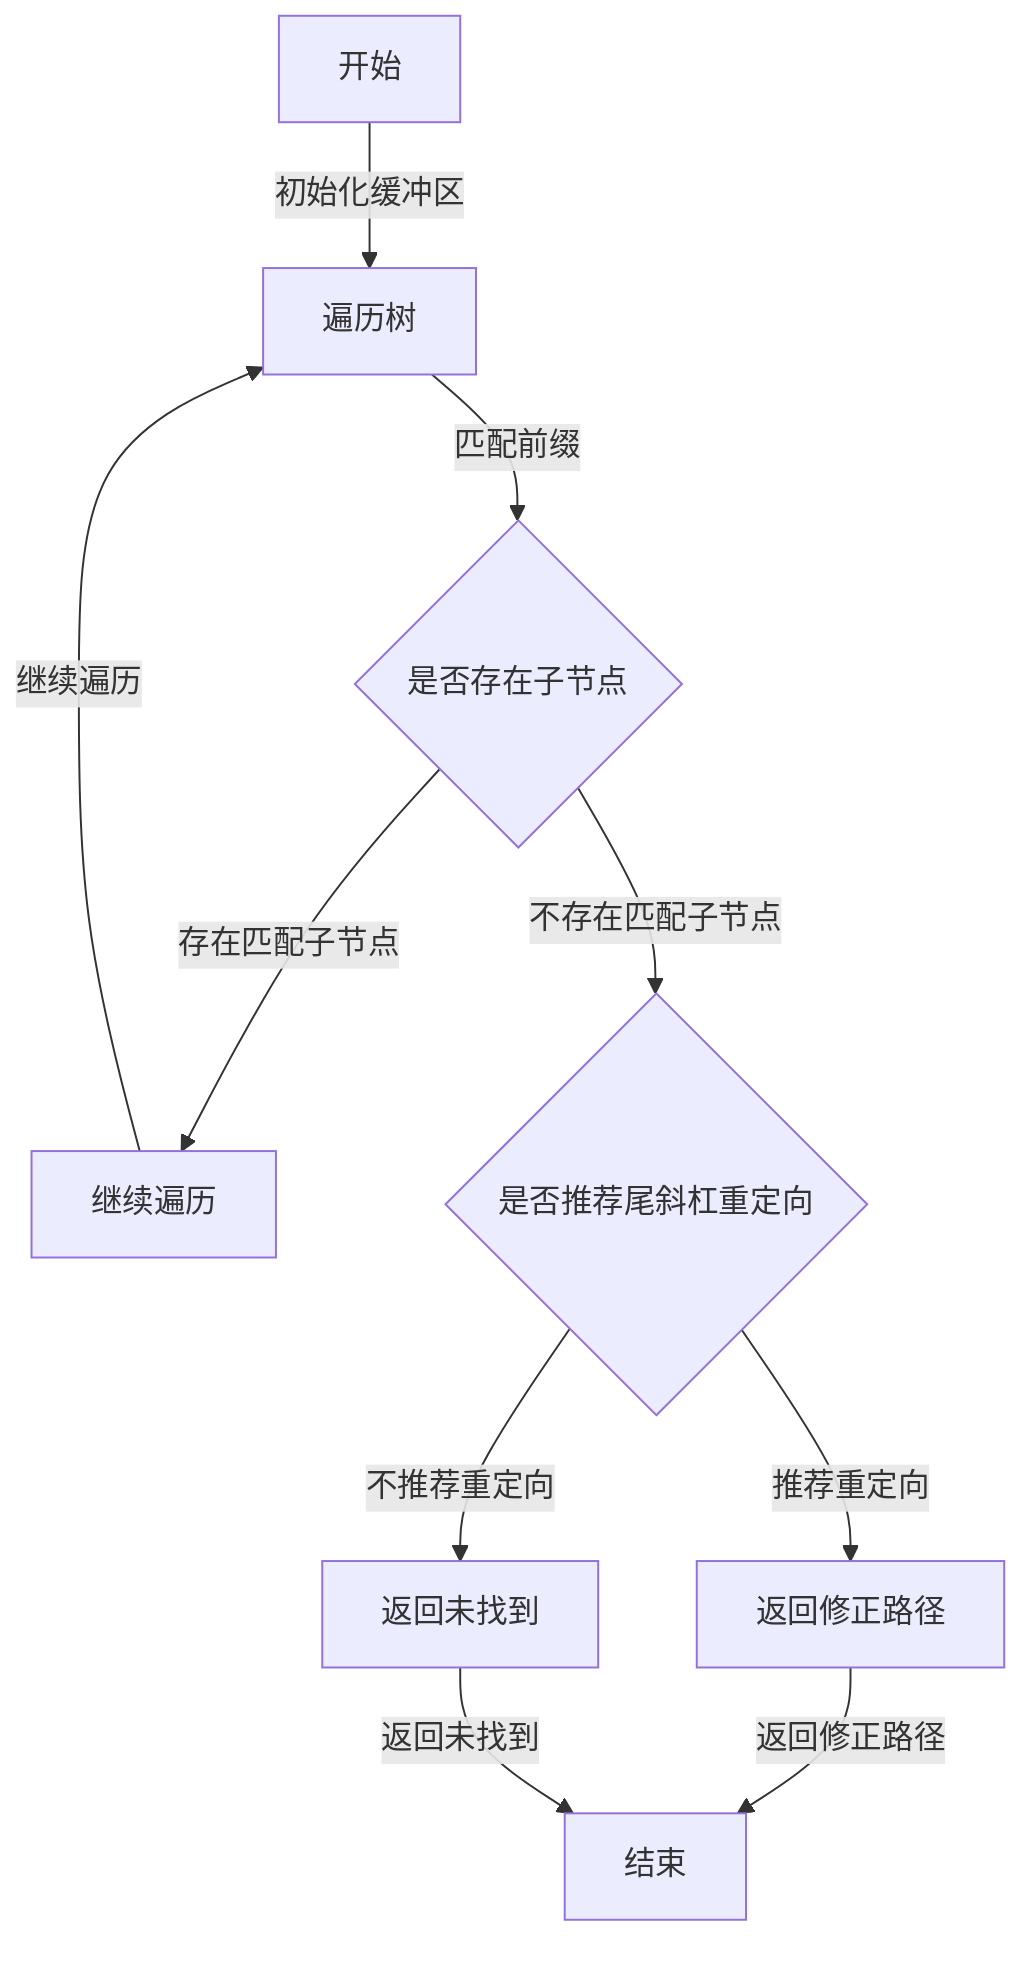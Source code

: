 flowchart TD
    Start[开始] -->|初始化缓冲区| WalkTree[遍历树]
    WalkTree -->|匹配前缀| CheckChildren{是否存在子节点}
    CheckChildren -->|存在匹配子节点| ContinueWalk[继续遍历]
    CheckChildren -->|不存在匹配子节点| CheckTSR{是否推荐尾斜杠重定向}
    CheckTSR -->|推荐重定向| ReturnFixedPath[返回修正路径]
    CheckTSR -->|不推荐重定向| ReturnNotFound[返回未找到]
    ContinueWalk -->|继续遍历| WalkTree
    ReturnFixedPath -->|返回修正路径| End[结束]
    ReturnNotFound -->|返回未找到| End